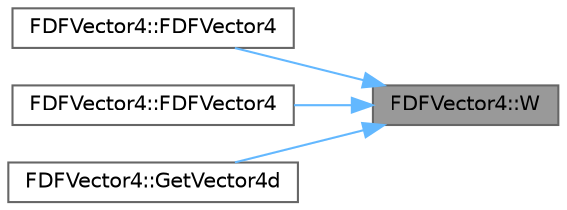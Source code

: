 digraph "FDFVector4::W"
{
 // INTERACTIVE_SVG=YES
 // LATEX_PDF_SIZE
  bgcolor="transparent";
  edge [fontname=Helvetica,fontsize=10,labelfontname=Helvetica,labelfontsize=10];
  node [fontname=Helvetica,fontsize=10,shape=box,height=0.2,width=0.4];
  rankdir="RL";
  Node1 [id="Node000001",label="FDFVector4::W",height=0.2,width=0.4,color="gray40", fillcolor="grey60", style="filled", fontcolor="black",tooltip=" "];
  Node1 -> Node2 [id="edge1_Node000001_Node000002",dir="back",color="steelblue1",style="solid",tooltip=" "];
  Node2 [id="Node000002",label="FDFVector4::FDFVector4",height=0.2,width=0.4,color="grey40", fillcolor="white", style="filled",URL="$d2/d4f/structFDFVector4.html#a8138d934bd25eb55d743b00aedc0a608",tooltip=" "];
  Node1 -> Node3 [id="edge2_Node000001_Node000003",dir="back",color="steelblue1",style="solid",tooltip=" "];
  Node3 [id="Node000003",label="FDFVector4::FDFVector4",height=0.2,width=0.4,color="grey40", fillcolor="white", style="filled",URL="$d2/d4f/structFDFVector4.html#aedf83facfb1ce47f9fdc11c4b065e050",tooltip=" "];
  Node1 -> Node4 [id="edge3_Node000001_Node000004",dir="back",color="steelblue1",style="solid",tooltip=" "];
  Node4 [id="Node000004",label="FDFVector4::GetVector4d",height=0.2,width=0.4,color="grey40", fillcolor="white", style="filled",URL="$d2/d4f/structFDFVector4.html#a577cc21cf38d78bca14d9cf10bf774e7",tooltip=" "];
}

